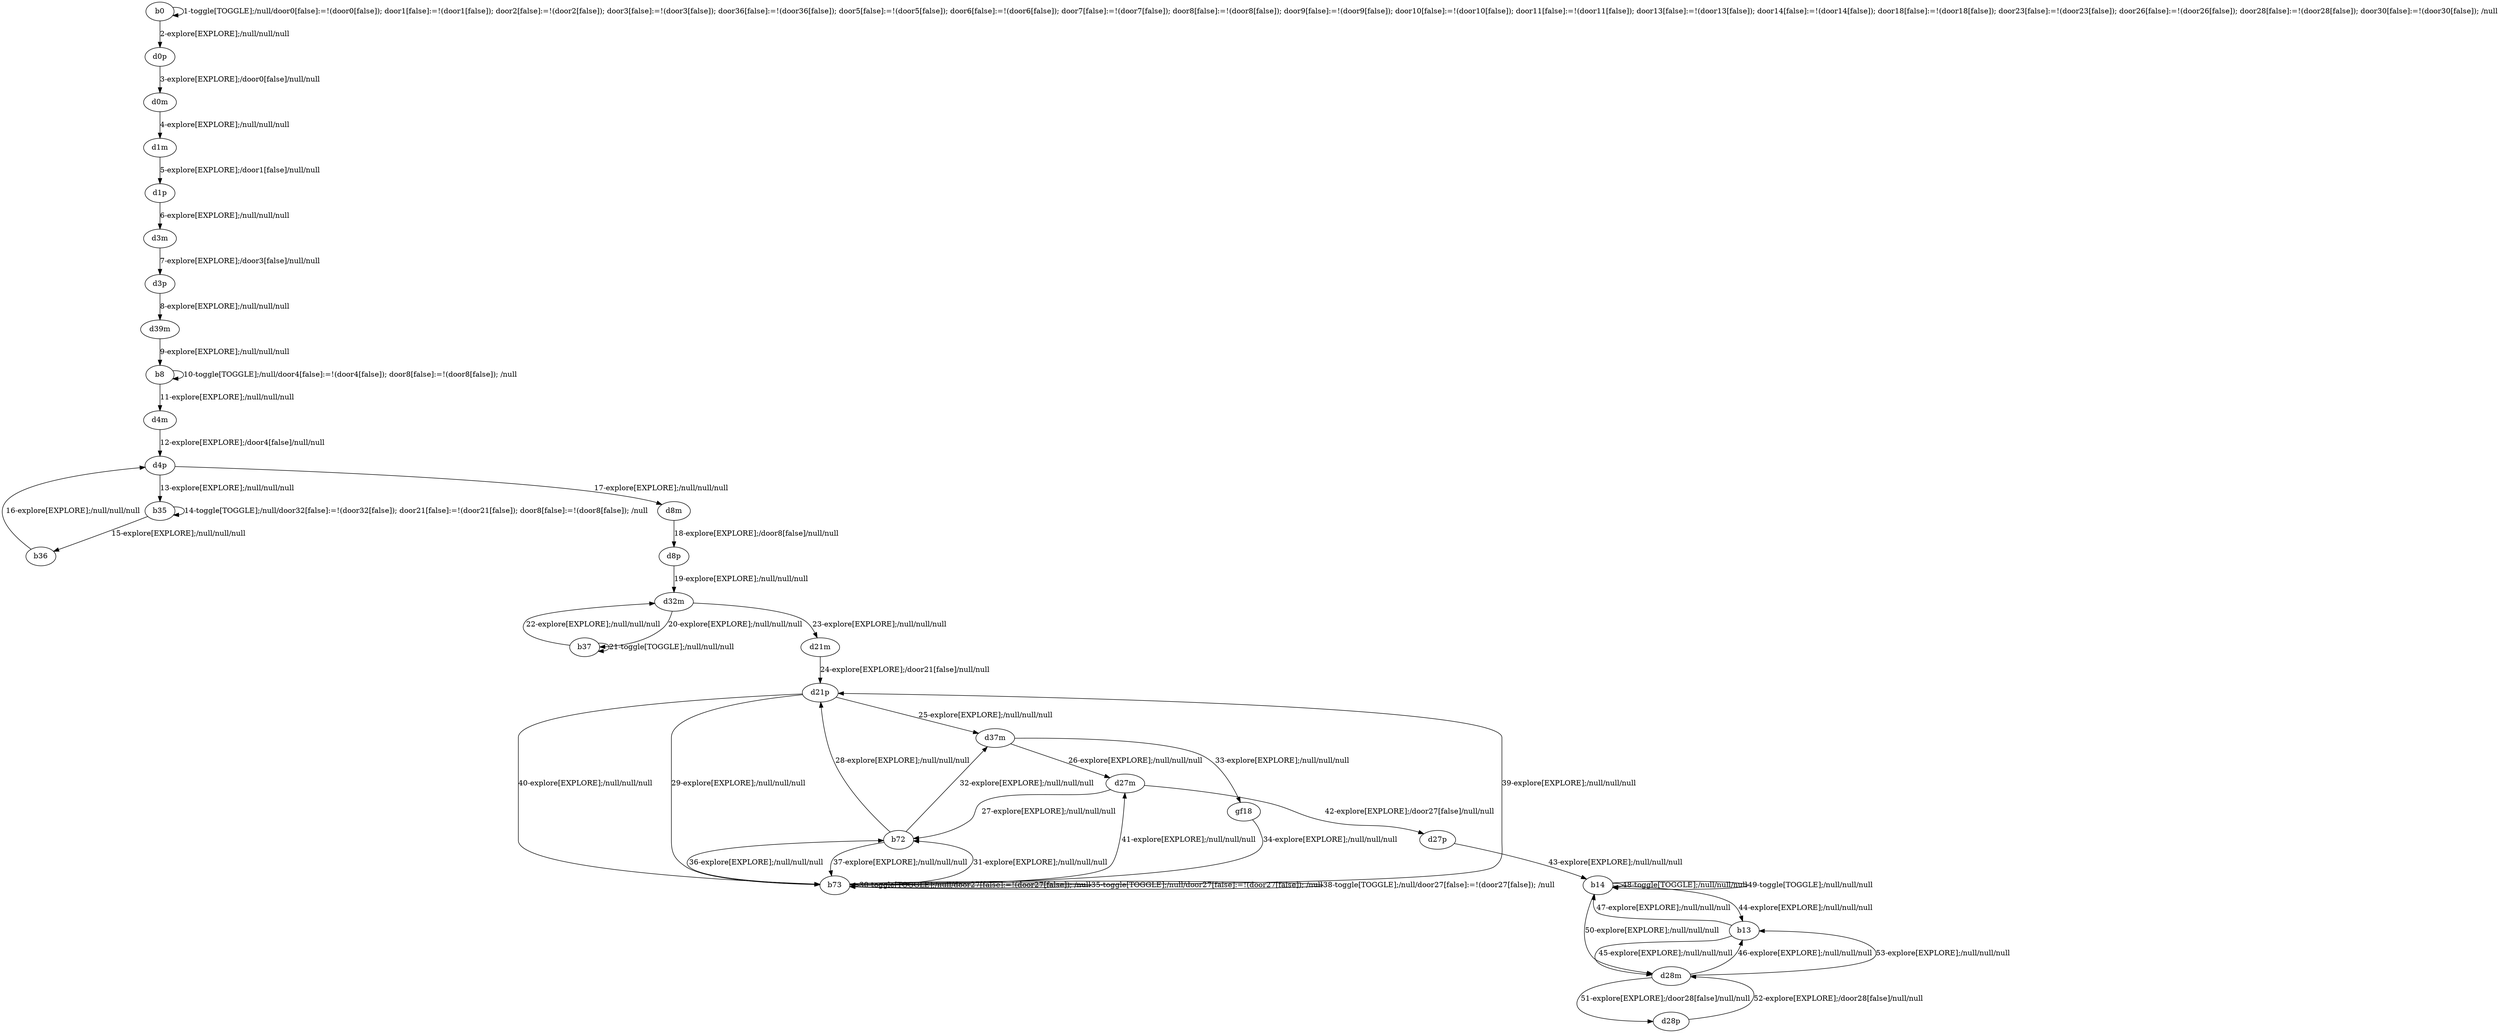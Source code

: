 # Total number of goals covered by this test: 1
# d28p --> d28m

digraph g {
"b0" -> "b0" [label = "1-toggle[TOGGLE];/null/door0[false]:=!(door0[false]); door1[false]:=!(door1[false]); door2[false]:=!(door2[false]); door3[false]:=!(door3[false]); door36[false]:=!(door36[false]); door5[false]:=!(door5[false]); door6[false]:=!(door6[false]); door7[false]:=!(door7[false]); door8[false]:=!(door8[false]); door9[false]:=!(door9[false]); door10[false]:=!(door10[false]); door11[false]:=!(door11[false]); door13[false]:=!(door13[false]); door14[false]:=!(door14[false]); door18[false]:=!(door18[false]); door23[false]:=!(door23[false]); door26[false]:=!(door26[false]); door28[false]:=!(door28[false]); door30[false]:=!(door30[false]); /null"];
"b0" -> "d0p" [label = "2-explore[EXPLORE];/null/null/null"];
"d0p" -> "d0m" [label = "3-explore[EXPLORE];/door0[false]/null/null"];
"d0m" -> "d1m" [label = "4-explore[EXPLORE];/null/null/null"];
"d1m" -> "d1p" [label = "5-explore[EXPLORE];/door1[false]/null/null"];
"d1p" -> "d3m" [label = "6-explore[EXPLORE];/null/null/null"];
"d3m" -> "d3p" [label = "7-explore[EXPLORE];/door3[false]/null/null"];
"d3p" -> "d39m" [label = "8-explore[EXPLORE];/null/null/null"];
"d39m" -> "b8" [label = "9-explore[EXPLORE];/null/null/null"];
"b8" -> "b8" [label = "10-toggle[TOGGLE];/null/door4[false]:=!(door4[false]); door8[false]:=!(door8[false]); /null"];
"b8" -> "d4m" [label = "11-explore[EXPLORE];/null/null/null"];
"d4m" -> "d4p" [label = "12-explore[EXPLORE];/door4[false]/null/null"];
"d4p" -> "b35" [label = "13-explore[EXPLORE];/null/null/null"];
"b35" -> "b35" [label = "14-toggle[TOGGLE];/null/door32[false]:=!(door32[false]); door21[false]:=!(door21[false]); door8[false]:=!(door8[false]); /null"];
"b35" -> "b36" [label = "15-explore[EXPLORE];/null/null/null"];
"b36" -> "d4p" [label = "16-explore[EXPLORE];/null/null/null"];
"d4p" -> "d8m" [label = "17-explore[EXPLORE];/null/null/null"];
"d8m" -> "d8p" [label = "18-explore[EXPLORE];/door8[false]/null/null"];
"d8p" -> "d32m" [label = "19-explore[EXPLORE];/null/null/null"];
"d32m" -> "b37" [label = "20-explore[EXPLORE];/null/null/null"];
"b37" -> "b37" [label = "21-toggle[TOGGLE];/null/null/null"];
"b37" -> "d32m" [label = "22-explore[EXPLORE];/null/null/null"];
"d32m" -> "d21m" [label = "23-explore[EXPLORE];/null/null/null"];
"d21m" -> "d21p" [label = "24-explore[EXPLORE];/door21[false]/null/null"];
"d21p" -> "d37m" [label = "25-explore[EXPLORE];/null/null/null"];
"d37m" -> "d27m" [label = "26-explore[EXPLORE];/null/null/null"];
"d27m" -> "b72" [label = "27-explore[EXPLORE];/null/null/null"];
"b72" -> "d21p" [label = "28-explore[EXPLORE];/null/null/null"];
"d21p" -> "b73" [label = "29-explore[EXPLORE];/null/null/null"];
"b73" -> "b73" [label = "30-toggle[TOGGLE];/null/door27[false]:=!(door27[false]); /null"];
"b73" -> "b72" [label = "31-explore[EXPLORE];/null/null/null"];
"b72" -> "d37m" [label = "32-explore[EXPLORE];/null/null/null"];
"d37m" -> "gf18" [label = "33-explore[EXPLORE];/null/null/null"];
"gf18" -> "b73" [label = "34-explore[EXPLORE];/null/null/null"];
"b73" -> "b73" [label = "35-toggle[TOGGLE];/null/door27[false]:=!(door27[false]); /null"];
"b73" -> "b72" [label = "36-explore[EXPLORE];/null/null/null"];
"b72" -> "b73" [label = "37-explore[EXPLORE];/null/null/null"];
"b73" -> "b73" [label = "38-toggle[TOGGLE];/null/door27[false]:=!(door27[false]); /null"];
"b73" -> "d21p" [label = "39-explore[EXPLORE];/null/null/null"];
"d21p" -> "b73" [label = "40-explore[EXPLORE];/null/null/null"];
"b73" -> "d27m" [label = "41-explore[EXPLORE];/null/null/null"];
"d27m" -> "d27p" [label = "42-explore[EXPLORE];/door27[false]/null/null"];
"d27p" -> "b14" [label = "43-explore[EXPLORE];/null/null/null"];
"b14" -> "b13" [label = "44-explore[EXPLORE];/null/null/null"];
"b13" -> "d28m" [label = "45-explore[EXPLORE];/null/null/null"];
"d28m" -> "b13" [label = "46-explore[EXPLORE];/null/null/null"];
"b13" -> "b14" [label = "47-explore[EXPLORE];/null/null/null"];
"b14" -> "b14" [label = "48-toggle[TOGGLE];/null/null/null"];
"b14" -> "b14" [label = "49-toggle[TOGGLE];/null/null/null"];
"b14" -> "d28m" [label = "50-explore[EXPLORE];/null/null/null"];
"d28m" -> "d28p" [label = "51-explore[EXPLORE];/door28[false]/null/null"];
"d28p" -> "d28m" [label = "52-explore[EXPLORE];/door28[false]/null/null"];
"d28m" -> "b13" [label = "53-explore[EXPLORE];/null/null/null"];
}